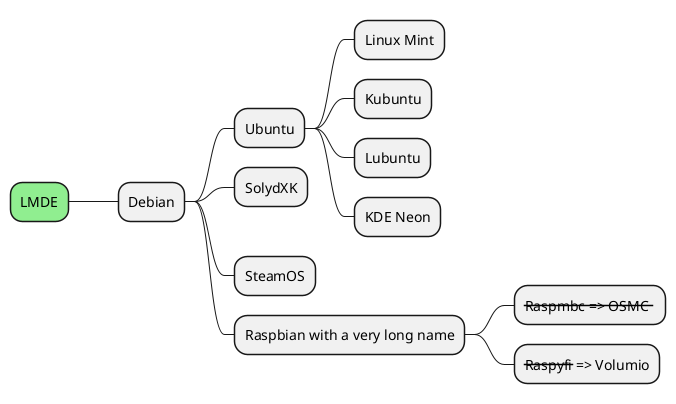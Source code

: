 @startmindmap ss
* Debian
** Ubuntu
*** Linux Mint
*** Kubuntu
*** Lubuntu
*** KDE Neon
--[#lightgreen] LMDE
** SolydXK
** SteamOS
** Raspbian with a very long name
*** <s>Raspmbc => OSMC </s> 
*** <s>Raspyfi</s> => Volumio


@endmindmap
